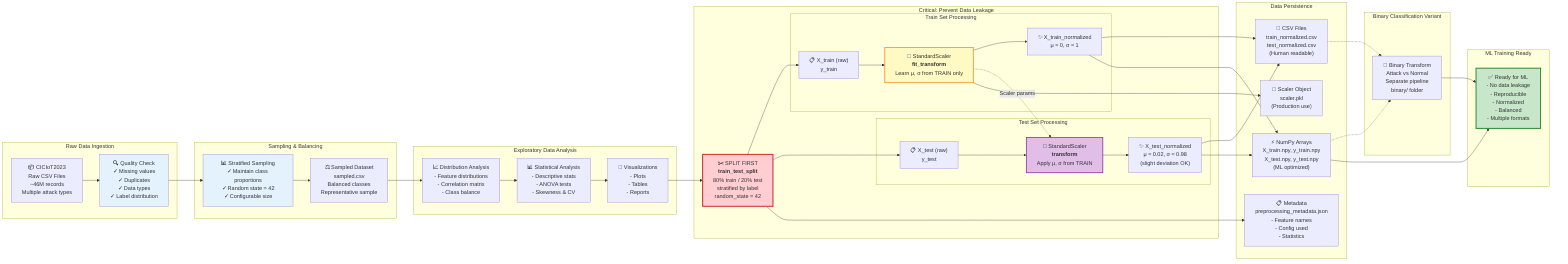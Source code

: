 %% ========================================
%% Diagrama 3: Fluxo de Processamento de Dados
%% Formato: Mermaid (Detailed Flow)
%% Mostra como os dados fluem desde raw até resultados
%% Com foco na prevenção de data leakage
%% ========================================

graph LR
    subgraph "Raw Data Ingestion"
        RAW["📦 CICIoT2023<br/>Raw CSV Files<br/>~46M records<br/>Multiple attack types"]
        QUALITY["🔍 Quality Check<br/>✓ Missing values<br/>✓ Duplicates<br/>✓ Data types<br/>✓ Label distribution"]
        
        RAW --> QUALITY
    end
    
    subgraph "Sampling & Balancing"
        SAMPLE["📊 Stratified Sampling<br/>✓ Maintain class proportions<br/>✓ Random state = 42<br/>✓ Configurable size"]
        BALANCED["⚖️ Sampled Dataset<br/>sampled.csv<br/>Balanced classes<br/>Representative sample"]
        
        QUALITY --> SAMPLE
        SAMPLE --> BALANCED
    end
    
    subgraph "Exploratory Data Analysis"
        EDA_DIST["📈 Distribution Analysis<br/>- Feature distributions<br/>- Correlation matrix<br/>- Class balance"]
        EDA_STATS["📊 Statistical Analysis<br/>- Descriptive stats<br/>- ANOVA tests<br/>- Skewness & CV"]
        EDA_VIZ["🎨 Visualizations<br/>- Plots<br/>- Tables<br/>- Reports"]
        
        BALANCED --> EDA_DIST
        EDA_DIST --> EDA_STATS
        EDA_STATS --> EDA_VIZ
    end
    
    subgraph "Critical: Prevent Data Leakage"
        direction TB
        SPLIT["✂️ SPLIT FIRST<br/><b>train_test_split</b><br/>80% train / 20% test<br/>stratified by label<br/>random_state = 42"]
        
        subgraph "Train Set Processing"
            TRAIN_RAW["📋 X_train (raw)<br/>y_train"]
            SCALER_FIT["🔧 StandardScaler<br/><b>fit_transform</b><br/>Learn μ, σ from TRAIN only"]
            TRAIN_NORM["✨ X_train_normalized<br/>μ ≈ 0, σ ≈ 1"]
            
            TRAIN_RAW --> SCALER_FIT
            SCALER_FIT --> TRAIN_NORM
        end
        
        subgraph "Test Set Processing"
            TEST_RAW["📋 X_test (raw)<br/>y_test"]
            SCALER_TRANSFORM["🔧 StandardScaler<br/><b>transform</b><br/>Apply μ, σ from TRAIN"]
            TEST_NORM["✨ X_test_normalized<br/>μ ≈ 0.02, σ ≈ 0.98<br/>(slight deviation OK)"]
            
            TEST_RAW --> SCALER_TRANSFORM
            SCALER_TRANSFORM --> TEST_NORM
        end
        
        SPLIT --> TRAIN_RAW
        SPLIT --> TEST_RAW
        SCALER_FIT -.->|"Scaler params"| SCALER_TRANSFORM
        
        EDA_VIZ --> SPLIT
    end
    
    subgraph "Data Persistence"
        direction TB
        
        CSV["💾 CSV Files<br/>train_normalized.csv<br/>test_normalized.csv<br/>(Human readable)"]
        
        NPY["⚡ NumPy Arrays<br/>X_train.npy, y_train.npy<br/>X_test.npy, y_test.npy<br/>(ML optimized)"]
        
        SCALER_PKL["🔧 Scaler Object<br/>scaler.pkl<br/>(Production use)"]
        
        META["📋 Metadata<br/>preprocessing_metadata.json<br/>- Feature names<br/>- Config used<br/>- Statistics"]
        
        TRAIN_NORM --> CSV
        TEST_NORM --> CSV
        TRAIN_NORM --> NPY
        TEST_NORM --> NPY
        SCALER_FIT --> SCALER_PKL
        SPLIT --> META
    end
    
    subgraph "Binary Classification Variant"
        BINARY["🔀 Binary Transform<br/>Attack vs Normal<br/>Separate pipeline<br/>binary/ folder"]
        
        CSV -.-> BINARY
        NPY -.-> BINARY
    end
    
    subgraph "ML Training Ready"
        READY["✅ Ready for ML<br/>- No data leakage<br/>- Reproducible<br/>- Normalized<br/>- Balanced<br/>- Multiple formats"]
        
        NPY --> READY
        BINARY --> READY
    end
    
    style SPLIT fill:#ffcdd2,stroke:#d32f2f,stroke-width:3px
    style SCALER_FIT fill:#fff9c4,stroke:#f57f17,stroke-width:2px
    style SCALER_TRANSFORM fill:#e1bee7,stroke:#7b1fa2,stroke-width:2px
    style READY fill:#c8e6c9,stroke:#388e3c,stroke-width:3px
    style QUALITY fill:#e3f2fd
    style SAMPLE fill:#e3f2fd